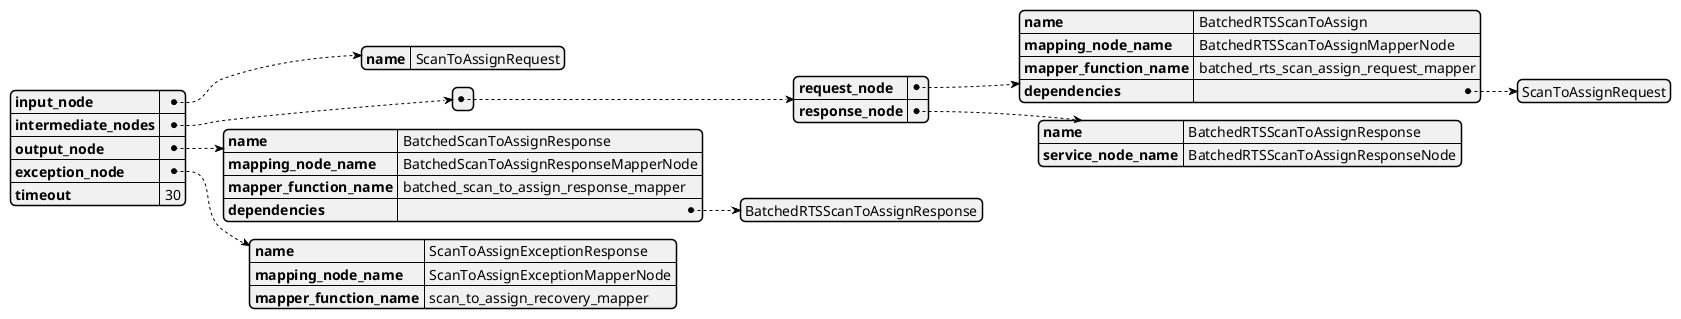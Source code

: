 @startjson
{ "input_node": { "name": "ScanToAssignRequest" }, "intermediate_nodes": [ { "request_node": { "name": "BatchedRTSScanToAssign", "mapping_node_name": "BatchedRTSScanToAssignMapperNode", "mapper_function_name": "batched_rts_scan_assign_request_mapper", "dependencies": [ "ScanToAssignRequest" ] }, "response_node": { "name": "BatchedRTSScanToAssignResponse", "service_node_name": "BatchedRTSScanToAssignResponseNode" } } ], "output_node": { "name": "BatchedScanToAssignResponse", "mapping_node_name": "BatchedScanToAssignResponseMapperNode", "mapper_function_name": "batched_scan_to_assign_response_mapper", "dependencies": [ "BatchedRTSScanToAssignResponse" ] }, "exception_node": { "name": "ScanToAssignExceptionResponse", "mapping_node_name": "ScanToAssignExceptionMapperNode", "mapper_function_name": "scan_to_assign_recovery_mapper" }, "timeout": 30 }

@endjson